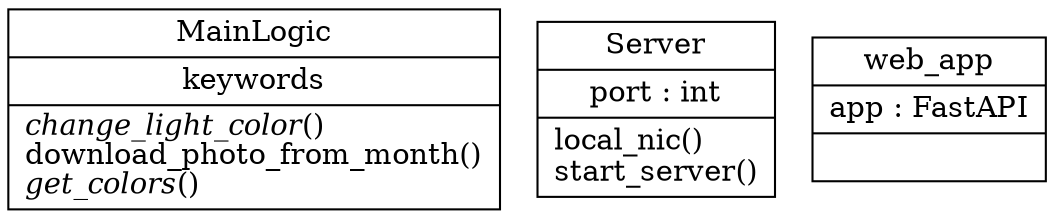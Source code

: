 digraph "classes" {
rankdir=BT
charset="utf-8"
"pl_worker.porch_light.MainLogic" [color="black", fontcolor="black", label=<{MainLogic|keywords<br ALIGN="LEFT"/>|<I>change_light_color</I>()<br ALIGN="LEFT"/>download_photo_from_month()<br ALIGN="LEFT"/><I>get_colors</I>()<br ALIGN="LEFT"/>}>, shape="record", style="solid"];
"pl_worker.webserver.Server" [color="black", fontcolor="black", label=<{Server|port : int<br ALIGN="LEFT"/>|local_nic()<br ALIGN="LEFT"/>start_server()<br ALIGN="LEFT"/>}>, shape="record", style="solid"];
"pl_worker.webserver.web_app" [color="black", fontcolor="black", label=<{web_app|app : FastAPI<br ALIGN="LEFT"/>|}>, shape="record", style="solid"];
}
